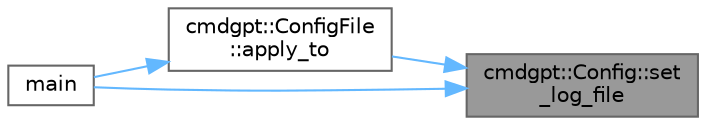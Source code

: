 digraph "cmdgpt::Config::set_log_file"
{
 // LATEX_PDF_SIZE
  bgcolor="transparent";
  edge [fontname=Helvetica,fontsize=10,labelfontname=Helvetica,labelfontsize=10];
  node [fontname=Helvetica,fontsize=10,shape=box,height=0.2,width=0.4];
  rankdir="RL";
  Node1 [id="Node000001",label="cmdgpt::Config::set\l_log_file",height=0.2,width=0.4,color="gray40", fillcolor="grey60", style="filled", fontcolor="black",tooltip="Set log file path with validation."];
  Node1 -> Node2 [id="edge1_Node000001_Node000002",dir="back",color="steelblue1",style="solid",tooltip=" "];
  Node2 [id="Node000002",label="cmdgpt::ConfigFile\l::apply_to",height=0.2,width=0.4,color="grey40", fillcolor="white", style="filled",URL="$d3/d46/classcmdgpt_1_1ConfigFile.html#a885b77f9decce10ebce9de898f884afe",tooltip="Apply loaded configuration to a Config object."];
  Node2 -> Node3 [id="edge2_Node000002_Node000003",dir="back",color="steelblue1",style="solid",tooltip=" "];
  Node3 [id="Node000003",label="main",height=0.2,width=0.4,color="grey40", fillcolor="white", style="filled",URL="$df/d0a/main_8cpp.html#a814244b02f6701fd8ead246678bb3dae",tooltip="Parses command-line arguments and environment variables."];
  Node1 -> Node3 [id="edge3_Node000001_Node000003",dir="back",color="steelblue1",style="solid",tooltip=" "];
}
